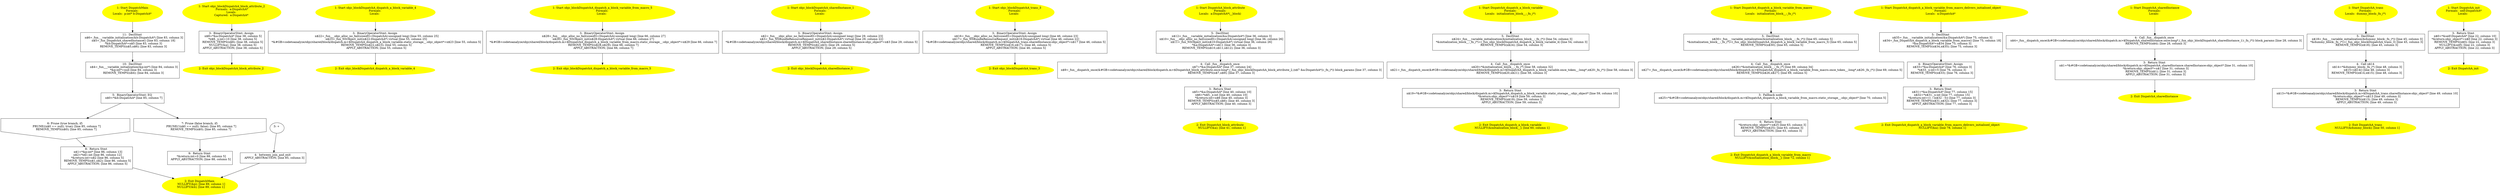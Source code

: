 /* @generated */
digraph cfg {
"DispatchMain.f6461dbdaeaf9a114cbe40f5f72fbb3f_1" [label="1: Start DispatchMain\nFormals: \nLocals:  p:int* b:DispatchA* \n  " color=yellow style=filled]
	

	 "DispatchMain.f6461dbdaeaf9a114cbe40f5f72fbb3f_1" -> "DispatchMain.f6461dbdaeaf9a114cbe40f5f72fbb3f_11" ;
"DispatchMain.f6461dbdaeaf9a114cbe40f5f72fbb3f_2" [label="2: Exit DispatchMain \n   NULLIFY(&p); [line 89, column 1]\n  NULLIFY(&b); [line 89, column 1]\n " color=yellow style=filled]
	

"DispatchMain.f6461dbdaeaf9a114cbe40f5f72fbb3f_3" [label="3: + \n  " ]
	

	 "DispatchMain.f6461dbdaeaf9a114cbe40f5f72fbb3f_3" -> "DispatchMain.f6461dbdaeaf9a114cbe40f5f72fbb3f_4" ;
"DispatchMain.f6461dbdaeaf9a114cbe40f5f72fbb3f_4" [label="4:  between_join_and_exit \n   APPLY_ABSTRACTION; [line 85, column 3]\n " shape="box"]
	

	 "DispatchMain.f6461dbdaeaf9a114cbe40f5f72fbb3f_4" -> "DispatchMain.f6461dbdaeaf9a114cbe40f5f72fbb3f_2" ;
"DispatchMain.f6461dbdaeaf9a114cbe40f5f72fbb3f_5" [label="5:  BinaryOperatorStmt: EQ \n   n$0=*&b:DispatchA* [line 85, column 7]\n " shape="box"]
	

	 "DispatchMain.f6461dbdaeaf9a114cbe40f5f72fbb3f_5" -> "DispatchMain.f6461dbdaeaf9a114cbe40f5f72fbb3f_6" ;
	 "DispatchMain.f6461dbdaeaf9a114cbe40f5f72fbb3f_5" -> "DispatchMain.f6461dbdaeaf9a114cbe40f5f72fbb3f_7" ;
"DispatchMain.f6461dbdaeaf9a114cbe40f5f72fbb3f_6" [label="6: Prune (true branch, if) \n   PRUNE((n$0 == null), true); [line 85, column 7]\n  REMOVE_TEMPS(n$0); [line 85, column 7]\n " shape="invhouse"]
	

	 "DispatchMain.f6461dbdaeaf9a114cbe40f5f72fbb3f_6" -> "DispatchMain.f6461dbdaeaf9a114cbe40f5f72fbb3f_8" ;
"DispatchMain.f6461dbdaeaf9a114cbe40f5f72fbb3f_7" [label="7: Prune (false branch, if) \n   PRUNE(!(n$0 == null), false); [line 85, column 7]\n  REMOVE_TEMPS(n$0); [line 85, column 7]\n " shape="invhouse"]
	

	 "DispatchMain.f6461dbdaeaf9a114cbe40f5f72fbb3f_7" -> "DispatchMain.f6461dbdaeaf9a114cbe40f5f72fbb3f_9" ;
"DispatchMain.f6461dbdaeaf9a114cbe40f5f72fbb3f_8" [label="8:  Return Stmt \n   n$1=*&p:int* [line 86, column 13]\n  n$2=*n$1:int [line 86, column 12]\n  *&return:int=n$2 [line 86, column 5]\n  REMOVE_TEMPS(n$1,n$2); [line 86, column 5]\n  APPLY_ABSTRACTION; [line 86, column 5]\n " shape="box"]
	

	 "DispatchMain.f6461dbdaeaf9a114cbe40f5f72fbb3f_8" -> "DispatchMain.f6461dbdaeaf9a114cbe40f5f72fbb3f_2" ;
"DispatchMain.f6461dbdaeaf9a114cbe40f5f72fbb3f_9" [label="9:  Return Stmt \n   *&return:int=0 [line 88, column 5]\n  APPLY_ABSTRACTION; [line 88, column 5]\n " shape="box"]
	

	 "DispatchMain.f6461dbdaeaf9a114cbe40f5f72fbb3f_9" -> "DispatchMain.f6461dbdaeaf9a114cbe40f5f72fbb3f_2" ;
"DispatchMain.f6461dbdaeaf9a114cbe40f5f72fbb3f_10" [label="10:  DeclStmt \n   n$4=_fun___variable_initialization(&p:int*) [line 84, column 3]\n  *&p:int*=null [line 84, column 3]\n  REMOVE_TEMPS(n$4); [line 84, column 3]\n " shape="box"]
	

	 "DispatchMain.f6461dbdaeaf9a114cbe40f5f72fbb3f_10" -> "DispatchMain.f6461dbdaeaf9a114cbe40f5f72fbb3f_5" ;
"DispatchMain.f6461dbdaeaf9a114cbe40f5f72fbb3f_11" [label="11:  DeclStmt \n   n$6=_fun___variable_initialization(&b:DispatchA*) [line 83, column 3]\n  n$5=_fun_DispatchA_sharedInstance() [line 83, column 18]\n  *&b:DispatchA*=n$5 [line 83, column 3]\n  REMOVE_TEMPS(n$5,n$6); [line 83, column 3]\n " shape="box"]
	

	 "DispatchMain.f6461dbdaeaf9a114cbe40f5f72fbb3f_11" -> "DispatchMain.f6461dbdaeaf9a114cbe40f5f72fbb3f_10" ;
"objc_blockDispatchA_block_attribute_2(class DispatchA).2825198b53dffef0e3209a90789e506f_1" [label="1: Start objc_blockDispatchA_block_attribute_2\nFormals:  a:DispatchA*\nLocals: \nCaptured:  a:DispatchA* \n  " color=yellow style=filled]
	

	 "objc_blockDispatchA_block_attribute_2(class DispatchA).2825198b53dffef0e3209a90789e506f_1" -> "objc_blockDispatchA_block_attribute_2(class DispatchA).2825198b53dffef0e3209a90789e506f_3" ;
"objc_blockDispatchA_block_attribute_2(class DispatchA).2825198b53dffef0e3209a90789e506f_2" [label="2: Exit objc_blockDispatchA_block_attribute_2 \n  " color=yellow style=filled]
	

"objc_blockDispatchA_block_attribute_2(class DispatchA).2825198b53dffef0e3209a90789e506f_3" [label="3:  BinaryOperatorStmt: Assign \n   n$8=*&a:DispatchA* [line 38, column 5]\n  *n$8._x:int=10 [line 38, column 5]\n  REMOVE_TEMPS(n$8); [line 38, column 5]\n  NULLIFY(&a); [line 38, column 5]\n  APPLY_ABSTRACTION; [line 38, column 5]\n " shape="box"]
	

	 "objc_blockDispatchA_block_attribute_2(class DispatchA).2825198b53dffef0e3209a90789e506f_3" -> "objc_blockDispatchA_block_attribute_2(class DispatchA).2825198b53dffef0e3209a90789e506f_2" ;
"objc_blockDispatchA_dispatch_a_block_variable_4.2eedc45fca2c35e6e8c11937ba7a2df8_1" [label="1: Start objc_blockDispatchA_dispatch_a_block_variable_4\nFormals: \nLocals:  \n  " color=yellow style=filled]
	

	 "objc_blockDispatchA_dispatch_a_block_variable_4.2eedc45fca2c35e6e8c11937ba7a2df8_1" -> "objc_blockDispatchA_dispatch_a_block_variable_4.2eedc45fca2c35e6e8c11937ba7a2df8_3" ;
"objc_blockDispatchA_dispatch_a_block_variable_4.2eedc45fca2c35e6e8c11937ba7a2df8_2" [label="2: Exit objc_blockDispatchA_dispatch_a_block_variable_4 \n  " color=yellow style=filled]
	

"objc_blockDispatchA_dispatch_a_block_variable_4.2eedc45fca2c35e6e8c11937ba7a2df8_3" [label="3:  BinaryOperatorStmt: Assign \n   n$22=_fun___objc_alloc_no_fail(sizeof(t=DispatchA):unsigned long) [line 55, column 25]\n  n$23=_fun_NSObject_init(n$22:DispatchA*) virtual [line 55, column 25]\n  *&#GB<codetoanalyze/objc/shared/block/dispatch.m>$DispatchA_dispatch_a_block_variable.static_storage__:objc_object*=n$23 [line 55, column 5]\n  REMOVE_TEMPS(n$22,n$23); [line 55, column 5]\n  APPLY_ABSTRACTION; [line 55, column 5]\n " shape="box"]
	

	 "objc_blockDispatchA_dispatch_a_block_variable_4.2eedc45fca2c35e6e8c11937ba7a2df8_3" -> "objc_blockDispatchA_dispatch_a_block_variable_4.2eedc45fca2c35e6e8c11937ba7a2df8_2" ;
"objc_blockDispatchA_dispatch_a_block_variable_from_macro_5.e4f37df69df9d95138cb008e85eedab8_1" [label="1: Start objc_blockDispatchA_dispatch_a_block_variable_from_macro_5\nFormals: \nLocals:  \n  " color=yellow style=filled]
	

	 "objc_blockDispatchA_dispatch_a_block_variable_from_macro_5.e4f37df69df9d95138cb008e85eedab8_1" -> "objc_blockDispatchA_dispatch_a_block_variable_from_macro_5.e4f37df69df9d95138cb008e85eedab8_3" ;
"objc_blockDispatchA_dispatch_a_block_variable_from_macro_5.e4f37df69df9d95138cb008e85eedab8_2" [label="2: Exit objc_blockDispatchA_dispatch_a_block_variable_from_macro_5 \n  " color=yellow style=filled]
	

"objc_blockDispatchA_dispatch_a_block_variable_from_macro_5.e4f37df69df9d95138cb008e85eedab8_3" [label="3:  BinaryOperatorStmt: Assign \n   n$28=_fun___objc_alloc_no_fail(sizeof(t=DispatchA):unsigned long) [line 66, column 27]\n  n$29=_fun_NSObject_init(n$28:DispatchA*) virtual [line 66, column 27]\n  *&#GB<codetoanalyze/objc/shared/block/dispatch.m>$DispatchA_dispatch_a_block_variable_from_macro.static_storage__:objc_object*=n$29 [line 66, column 7]\n  REMOVE_TEMPS(n$28,n$29); [line 66, column 7]\n  APPLY_ABSTRACTION; [line 66, column 7]\n " shape="box"]
	

	 "objc_blockDispatchA_dispatch_a_block_variable_from_macro_5.e4f37df69df9d95138cb008e85eedab8_3" -> "objc_blockDispatchA_dispatch_a_block_variable_from_macro_5.e4f37df69df9d95138cb008e85eedab8_2" ;
"objc_blockDispatchA_sharedInstance_1.0b8803e75b6a82e1a4530bcb953490e2_1" [label="1: Start objc_blockDispatchA_sharedInstance_1\nFormals: \nLocals:  \n  " color=yellow style=filled]
	

	 "objc_blockDispatchA_sharedInstance_1.0b8803e75b6a82e1a4530bcb953490e2_1" -> "objc_blockDispatchA_sharedInstance_1.0b8803e75b6a82e1a4530bcb953490e2_3" ;
"objc_blockDispatchA_sharedInstance_1.0b8803e75b6a82e1a4530bcb953490e2_2" [label="2: Exit objc_blockDispatchA_sharedInstance_1 \n  " color=yellow style=filled]
	

"objc_blockDispatchA_sharedInstance_1.0b8803e75b6a82e1a4530bcb953490e2_3" [label="3:  BinaryOperatorStmt: Assign \n   n$2=_fun___objc_alloc_no_fail(sizeof(t=DispatchA):unsigned long) [line 29, column 23]\n  n$3=_fun_NSBundleResourceRequest_init(n$2:DispatchA*) virtual [line 29, column 22]\n  *&#GB<codetoanalyze/objc/shared/block/dispatch.m>$DispatchA_sharedInstance.sharedInstance:objc_object*=n$3 [line 29, column 5]\n  REMOVE_TEMPS(n$2,n$3); [line 29, column 5]\n  APPLY_ABSTRACTION; [line 29, column 5]\n " shape="box"]
	

	 "objc_blockDispatchA_sharedInstance_1.0b8803e75b6a82e1a4530bcb953490e2_3" -> "objc_blockDispatchA_sharedInstance_1.0b8803e75b6a82e1a4530bcb953490e2_2" ;
"objc_blockDispatchA_trans_3.80c09fe69dc0d5591de63a0c525de29b_1" [label="1: Start objc_blockDispatchA_trans_3\nFormals: \nLocals:  \n  " color=yellow style=filled]
	

	 "objc_blockDispatchA_trans_3.80c09fe69dc0d5591de63a0c525de29b_1" -> "objc_blockDispatchA_trans_3.80c09fe69dc0d5591de63a0c525de29b_3" ;
"objc_blockDispatchA_trans_3.80c09fe69dc0d5591de63a0c525de29b_2" [label="2: Exit objc_blockDispatchA_trans_3 \n  " color=yellow style=filled]
	

"objc_blockDispatchA_trans_3.80c09fe69dc0d5591de63a0c525de29b_3" [label="3:  BinaryOperatorStmt: Assign \n   n$16=_fun___objc_alloc_no_fail(sizeof(t=DispatchA):unsigned long) [line 46, column 23]\n  n$17=_fun_NSBundleResourceRequest_init(n$16:DispatchA*) virtual [line 46, column 22]\n  *&#GB<codetoanalyze/objc/shared/block/dispatch.m>$DispatchA_trans.sharedInstance:objc_object*=n$17 [line 46, column 5]\n  REMOVE_TEMPS(n$16,n$17); [line 46, column 5]\n  APPLY_ABSTRACTION; [line 46, column 5]\n " shape="box"]
	

	 "objc_blockDispatchA_trans_3.80c09fe69dc0d5591de63a0c525de29b_3" -> "objc_blockDispatchA_trans_3.80c09fe69dc0d5591de63a0c525de29b_2" ;
"block_attribute#DispatchA#class.df997e345dbf19ec3438c667c942e14a_1" [label="1: Start DispatchA_block_attribute\nFormals: \nLocals:  a:DispatchA*(__block) \n  " color=yellow style=filled]
	

	 "block_attribute#DispatchA#class.df997e345dbf19ec3438c667c942e14a_1" -> "block_attribute#DispatchA#class.df997e345dbf19ec3438c667c942e14a_5" ;
"block_attribute#DispatchA#class.df997e345dbf19ec3438c667c942e14a_2" [label="2: Exit DispatchA_block_attribute \n   NULLIFY(&a); [line 41, column 1]\n " color=yellow style=filled]
	

"block_attribute#DispatchA#class.df997e345dbf19ec3438c667c942e14a_3" [label="3:  Return Stmt \n   n$5=*&a:DispatchA* [line 40, column 10]\n  n$6=*n$5._x:int [line 40, column 10]\n  *&return:int=n$6 [line 40, column 3]\n  REMOVE_TEMPS(n$5,n$6); [line 40, column 3]\n  APPLY_ABSTRACTION; [line 40, column 3]\n " shape="box"]
	

	 "block_attribute#DispatchA#class.df997e345dbf19ec3438c667c942e14a_3" -> "block_attribute#DispatchA#class.df997e345dbf19ec3438c667c942e14a_2" ;
"block_attribute#DispatchA#class.df997e345dbf19ec3438c667c942e14a_4" [label="4:  Call _fun__dispatch_once \n   n$7=*&a:DispatchA* [line 37, column 24]\n  n$9=_fun__dispatch_once(&#GB<codetoanalyze/objc/shared/block/dispatch.m>$DispatchA_block_attribute.once:long*,(_fun_objc_blockDispatchA_block_attribute_2,(n$7 &a:DispatchA*)):_fn_(*)) block_params [line 37, column 3]\n  REMOVE_TEMPS(n$7,n$9); [line 37, column 3]\n " shape="box"]
	

	 "block_attribute#DispatchA#class.df997e345dbf19ec3438c667c942e14a_4" -> "block_attribute#DispatchA#class.df997e345dbf19ec3438c667c942e14a_3" ;
"block_attribute#DispatchA#class.df997e345dbf19ec3438c667c942e14a_5" [label="5:  DeclStmt \n   n$12=_fun___variable_initialization(&a:DispatchA*) [line 36, column 3]\n  n$10=_fun___objc_alloc_no_fail(sizeof(t=DispatchA):unsigned long) [line 36, column 26]\n  n$11=_fun_NSObject_init(n$10:DispatchA*) virtual [line 36, column 26]\n  *&a:DispatchA*=n$11 [line 36, column 3]\n  REMOVE_TEMPS(n$10,n$11,n$12); [line 36, column 3]\n " shape="box"]
	

	 "block_attribute#DispatchA#class.df997e345dbf19ec3438c667c942e14a_5" -> "block_attribute#DispatchA#class.df997e345dbf19ec3438c667c942e14a_4" ;
"dispatch_a_block_variable#DispatchA#class.3cc12dd22127281b8293b7c046d21bb2_1" [label="1: Start DispatchA_dispatch_a_block_variable\nFormals: \nLocals:  initialization_block__:_fn_(*) \n  " color=yellow style=filled]
	

	 "dispatch_a_block_variable#DispatchA#class.3cc12dd22127281b8293b7c046d21bb2_1" -> "dispatch_a_block_variable#DispatchA#class.3cc12dd22127281b8293b7c046d21bb2_5" ;
"dispatch_a_block_variable#DispatchA#class.3cc12dd22127281b8293b7c046d21bb2_2" [label="2: Exit DispatchA_dispatch_a_block_variable \n   NULLIFY(&initialization_block__); [line 60, column 1]\n " color=yellow style=filled]
	

"dispatch_a_block_variable#DispatchA#class.3cc12dd22127281b8293b7c046d21bb2_3" [label="3:  Return Stmt \n   n$19=*&#GB<codetoanalyze/objc/shared/block/dispatch.m>$DispatchA_dispatch_a_block_variable.static_storage__:objc_object* [line 59, column 10]\n  *&return:objc_object*=n$19 [line 59, column 3]\n  REMOVE_TEMPS(n$19); [line 59, column 3]\n  APPLY_ABSTRACTION; [line 59, column 3]\n " shape="box"]
	

	 "dispatch_a_block_variable#DispatchA#class.3cc12dd22127281b8293b7c046d21bb2_3" -> "dispatch_a_block_variable#DispatchA#class.3cc12dd22127281b8293b7c046d21bb2_2" ;
"dispatch_a_block_variable#DispatchA#class.3cc12dd22127281b8293b7c046d21bb2_4" [label="4:  Call _fun__dispatch_once \n   n$20=*&initialization_block__:_fn_(*) [line 58, column 32]\n  n$21=_fun__dispatch_once(&#GB<codetoanalyze/objc/shared/block/dispatch.m>$DispatchA_dispatch_a_block_variable.once_token__:long*,n$20:_fn_(*)) [line 58, column 3]\n  REMOVE_TEMPS(n$20,n$21); [line 58, column 3]\n " shape="box"]
	

	 "dispatch_a_block_variable#DispatchA#class.3cc12dd22127281b8293b7c046d21bb2_4" -> "dispatch_a_block_variable#DispatchA#class.3cc12dd22127281b8293b7c046d21bb2_3" ;
"dispatch_a_block_variable#DispatchA#class.3cc12dd22127281b8293b7c046d21bb2_5" [label="5:  DeclStmt \n   n$24=_fun___variable_initialization(&initialization_block__:_fn_(*)) [line 54, column 3]\n  *&initialization_block__:_fn_(*)=(_fun_objc_blockDispatchA_dispatch_a_block_variable_4) [line 54, column 3]\n  REMOVE_TEMPS(n$24); [line 54, column 3]\n " shape="box"]
	

	 "dispatch_a_block_variable#DispatchA#class.3cc12dd22127281b8293b7c046d21bb2_5" -> "dispatch_a_block_variable#DispatchA#class.3cc12dd22127281b8293b7c046d21bb2_4" ;
"dispatch_a_block_variable_from_macro#DispatchA#class.92567a38d5ab3cf637f72030b1097441_1" [label="1: Start DispatchA_dispatch_a_block_variable_from_macro\nFormals: \nLocals:  initialization_block__:_fn_(*) \n  " color=yellow style=filled]
	

	 "dispatch_a_block_variable_from_macro#DispatchA#class.92567a38d5ab3cf637f72030b1097441_1" -> "dispatch_a_block_variable_from_macro#DispatchA#class.92567a38d5ab3cf637f72030b1097441_5" ;
"dispatch_a_block_variable_from_macro#DispatchA#class.92567a38d5ab3cf637f72030b1097441_2" [label="2: Exit DispatchA_dispatch_a_block_variable_from_macro \n   NULLIFY(&initialization_block__); [line 72, column 1]\n " color=yellow style=filled]
	

"dispatch_a_block_variable_from_macro#DispatchA#class.92567a38d5ab3cf637f72030b1097441_3" [label="3:  Fallback node \n   n$25=*&#GB<codetoanalyze/objc/shared/block/dispatch.m>$DispatchA_dispatch_a_block_variable_from_macro.static_storage__:objc_object* [line 70, column 5]\n " shape="box"]
	

	 "dispatch_a_block_variable_from_macro#DispatchA#class.92567a38d5ab3cf637f72030b1097441_3" -> "dispatch_a_block_variable_from_macro#DispatchA#class.92567a38d5ab3cf637f72030b1097441_6" ;
"dispatch_a_block_variable_from_macro#DispatchA#class.92567a38d5ab3cf637f72030b1097441_4" [label="4:  Call _fun__dispatch_once \n   n$26=*&initialization_block__:_fn_(*) [line 69, column 34]\n  n$27=_fun__dispatch_once(&#GB<codetoanalyze/objc/shared/block/dispatch.m>$DispatchA_dispatch_a_block_variable_from_macro.once_token__:long*,n$26:_fn_(*)) [line 69, column 5]\n  REMOVE_TEMPS(n$26,n$27); [line 69, column 5]\n " shape="box"]
	

	 "dispatch_a_block_variable_from_macro#DispatchA#class.92567a38d5ab3cf637f72030b1097441_4" -> "dispatch_a_block_variable_from_macro#DispatchA#class.92567a38d5ab3cf637f72030b1097441_3" ;
"dispatch_a_block_variable_from_macro#DispatchA#class.92567a38d5ab3cf637f72030b1097441_5" [label="5:  DeclStmt \n   n$30=_fun___variable_initialization(&initialization_block__:_fn_(*)) [line 65, column 5]\n  *&initialization_block__:_fn_(*)=(_fun_objc_blockDispatchA_dispatch_a_block_variable_from_macro_5) [line 65, column 5]\n  REMOVE_TEMPS(n$30); [line 65, column 5]\n " shape="box"]
	

	 "dispatch_a_block_variable_from_macro#DispatchA#class.92567a38d5ab3cf637f72030b1097441_5" -> "dispatch_a_block_variable_from_macro#DispatchA#class.92567a38d5ab3cf637f72030b1097441_4" ;
"dispatch_a_block_variable_from_macro#DispatchA#class.92567a38d5ab3cf637f72030b1097441_6" [label="6:  Return Stmt \n   *&return:objc_object*=n$25 [line 63, column 3]\n  REMOVE_TEMPS(n$25); [line 63, column 3]\n  APPLY_ABSTRACTION; [line 63, column 3]\n " shape="box"]
	

	 "dispatch_a_block_variable_from_macro#DispatchA#class.92567a38d5ab3cf637f72030b1097441_6" -> "dispatch_a_block_variable_from_macro#DispatchA#class.92567a38d5ab3cf637f72030b1097441_2" ;
"dispatch_a_block_variable_from_macro_delivers_initialised_object#DispatchA#class.a58ef5afb5e1e9480b49788e2400c52c_1" [label="1: Start DispatchA_dispatch_a_block_variable_from_macro_delivers_initialised_object\nFormals: \nLocals:  a:DispatchA* \n  " color=yellow style=filled]
	

	 "dispatch_a_block_variable_from_macro_delivers_initialised_object#DispatchA#class.a58ef5afb5e1e9480b49788e2400c52c_1" -> "dispatch_a_block_variable_from_macro_delivers_initialised_object#DispatchA#class.a58ef5afb5e1e9480b49788e2400c52c_5" ;
"dispatch_a_block_variable_from_macro_delivers_initialised_object#DispatchA#class.a58ef5afb5e1e9480b49788e2400c52c_2" [label="2: Exit DispatchA_dispatch_a_block_variable_from_macro_delivers_initialised_object \n   NULLIFY(&a); [line 78, column 1]\n " color=yellow style=filled]
	

"dispatch_a_block_variable_from_macro_delivers_initialised_object#DispatchA#class.a58ef5afb5e1e9480b49788e2400c52c_3" [label="3:  Return Stmt \n   n$31=*&a:DispatchA* [line 77, column 15]\n  n$32=*n$31._x:int [line 77, column 15]\n  *&return:int=(1 / (n$32 - 5)) [line 77, column 3]\n  REMOVE_TEMPS(n$31,n$32); [line 77, column 3]\n  APPLY_ABSTRACTION; [line 77, column 3]\n " shape="box"]
	

	 "dispatch_a_block_variable_from_macro_delivers_initialised_object#DispatchA#class.a58ef5afb5e1e9480b49788e2400c52c_3" -> "dispatch_a_block_variable_from_macro_delivers_initialised_object#DispatchA#class.a58ef5afb5e1e9480b49788e2400c52c_2" ;
"dispatch_a_block_variable_from_macro_delivers_initialised_object#DispatchA#class.a58ef5afb5e1e9480b49788e2400c52c_4" [label="4:  BinaryOperatorStmt: Assign \n   n$33=*&a:DispatchA* [line 76, column 3]\n  *n$33._x:int=5 [line 76, column 3]\n  REMOVE_TEMPS(n$33); [line 76, column 3]\n " shape="box"]
	

	 "dispatch_a_block_variable_from_macro_delivers_initialised_object#DispatchA#class.a58ef5afb5e1e9480b49788e2400c52c_4" -> "dispatch_a_block_variable_from_macro_delivers_initialised_object#DispatchA#class.a58ef5afb5e1e9480b49788e2400c52c_3" ;
"dispatch_a_block_variable_from_macro_delivers_initialised_object#DispatchA#class.a58ef5afb5e1e9480b49788e2400c52c_5" [label="5:  DeclStmt \n   n$35=_fun___variable_initialization(&a:DispatchA*) [line 75, column 3]\n  n$34=_fun_DispatchA_dispatch_a_block_variable_from_macro() [line 75, column 18]\n  *&a:DispatchA*=n$34 [line 75, column 3]\n  REMOVE_TEMPS(n$34,n$35); [line 75, column 3]\n " shape="box"]
	

	 "dispatch_a_block_variable_from_macro_delivers_initialised_object#DispatchA#class.a58ef5afb5e1e9480b49788e2400c52c_5" -> "dispatch_a_block_variable_from_macro_delivers_initialised_object#DispatchA#class.a58ef5afb5e1e9480b49788e2400c52c_4" ;
"sharedInstance#DispatchA#class.8992c6086d1ce5c225093940f62386ac_1" [label="1: Start DispatchA_sharedInstance\nFormals: \nLocals:  \n  " color=yellow style=filled]
	

	 "sharedInstance#DispatchA#class.8992c6086d1ce5c225093940f62386ac_1" -> "sharedInstance#DispatchA#class.8992c6086d1ce5c225093940f62386ac_4" ;
"sharedInstance#DispatchA#class.8992c6086d1ce5c225093940f62386ac_2" [label="2: Exit DispatchA_sharedInstance \n  " color=yellow style=filled]
	

"sharedInstance#DispatchA#class.8992c6086d1ce5c225093940f62386ac_3" [label="3:  Return Stmt \n   n$1=*&#GB<codetoanalyze/objc/shared/block/dispatch.m>$DispatchA_sharedInstance.sharedInstance:objc_object* [line 31, column 10]\n  *&return:objc_object*=n$1 [line 31, column 3]\n  REMOVE_TEMPS(n$1); [line 31, column 3]\n  APPLY_ABSTRACTION; [line 31, column 3]\n " shape="box"]
	

	 "sharedInstance#DispatchA#class.8992c6086d1ce5c225093940f62386ac_3" -> "sharedInstance#DispatchA#class.8992c6086d1ce5c225093940f62386ac_2" ;
"sharedInstance#DispatchA#class.8992c6086d1ce5c225093940f62386ac_4" [label="4:  Call _fun__dispatch_once \n   n$4=_fun__dispatch_once(&#GB<codetoanalyze/objc/shared/block/dispatch.m>$DispatchA_sharedInstance.once:long*,(_fun_objc_blockDispatchA_sharedInstance_1):_fn_(*)) block_params [line 28, column 3]\n  REMOVE_TEMPS(n$4); [line 28, column 3]\n " shape="box"]
	

	 "sharedInstance#DispatchA#class.8992c6086d1ce5c225093940f62386ac_4" -> "sharedInstance#DispatchA#class.8992c6086d1ce5c225093940f62386ac_3" ;
"trans#DispatchA#class.23f9d908a87deca79c235bc76ca6e941_1" [label="1: Start DispatchA_trans\nFormals: \nLocals:  dummy_block:_fn_(*) \n  " color=yellow style=filled]
	

	 "trans#DispatchA#class.23f9d908a87deca79c235bc76ca6e941_1" -> "trans#DispatchA#class.23f9d908a87deca79c235bc76ca6e941_5" ;
"trans#DispatchA#class.23f9d908a87deca79c235bc76ca6e941_2" [label="2: Exit DispatchA_trans \n   NULLIFY(&dummy_block); [line 50, column 1]\n " color=yellow style=filled]
	

"trans#DispatchA#class.23f9d908a87deca79c235bc76ca6e941_3" [label="3:  Return Stmt \n   n$13=*&#GB<codetoanalyze/objc/shared/block/dispatch.m>$DispatchA_trans.sharedInstance:objc_object* [line 49, column 10]\n  *&return:objc_object*=n$13 [line 49, column 3]\n  REMOVE_TEMPS(n$13); [line 49, column 3]\n  APPLY_ABSTRACTION; [line 49, column 3]\n " shape="box"]
	

	 "trans#DispatchA#class.23f9d908a87deca79c235bc76ca6e941_3" -> "trans#DispatchA#class.23f9d908a87deca79c235bc76ca6e941_2" ;
"trans#DispatchA#class.23f9d908a87deca79c235bc76ca6e941_4" [label="4:  Call n$14 \n   n$14=*&dummy_block:_fn_(*) [line 48, column 3]\n  n$15=n$14() [line 48, column 3]\n  REMOVE_TEMPS(n$14,n$15); [line 48, column 3]\n " shape="box"]
	

	 "trans#DispatchA#class.23f9d908a87deca79c235bc76ca6e941_4" -> "trans#DispatchA#class.23f9d908a87deca79c235bc76ca6e941_3" ;
"trans#DispatchA#class.23f9d908a87deca79c235bc76ca6e941_5" [label="5:  DeclStmt \n   n$18=_fun___variable_initialization(&dummy_block:_fn_(*)) [line 45, column 3]\n  *&dummy_block:_fn_(*)=(_fun_objc_blockDispatchA_trans_3) [line 45, column 3]\n  REMOVE_TEMPS(n$18); [line 45, column 3]\n " shape="box"]
	

	 "trans#DispatchA#class.23f9d908a87deca79c235bc76ca6e941_5" -> "trans#DispatchA#class.23f9d908a87deca79c235bc76ca6e941_4" ;
"init#DispatchA#instance.ff6c7b9a5a49bb46493519a4290a6582_1" [label="1: Start DispatchA_init\nFormals:  self:DispatchA*\nLocals:  \n  " color=yellow style=filled]
	

	 "init#DispatchA#instance.ff6c7b9a5a49bb46493519a4290a6582_1" -> "init#DispatchA#instance.ff6c7b9a5a49bb46493519a4290a6582_3" ;
"init#DispatchA#instance.ff6c7b9a5a49bb46493519a4290a6582_2" [label="2: Exit DispatchA_init \n  " color=yellow style=filled]
	

"init#DispatchA#instance.ff6c7b9a5a49bb46493519a4290a6582_3" [label="3:  Return Stmt \n   n$0=*&self:DispatchA* [line 22, column 10]\n  *&return:objc_object*=n$0 [line 22, column 3]\n  REMOVE_TEMPS(n$0); [line 22, column 3]\n  NULLIFY(&self); [line 22, column 3]\n  APPLY_ABSTRACTION; [line 22, column 3]\n " shape="box"]
	

	 "init#DispatchA#instance.ff6c7b9a5a49bb46493519a4290a6582_3" -> "init#DispatchA#instance.ff6c7b9a5a49bb46493519a4290a6582_2" ;
}
